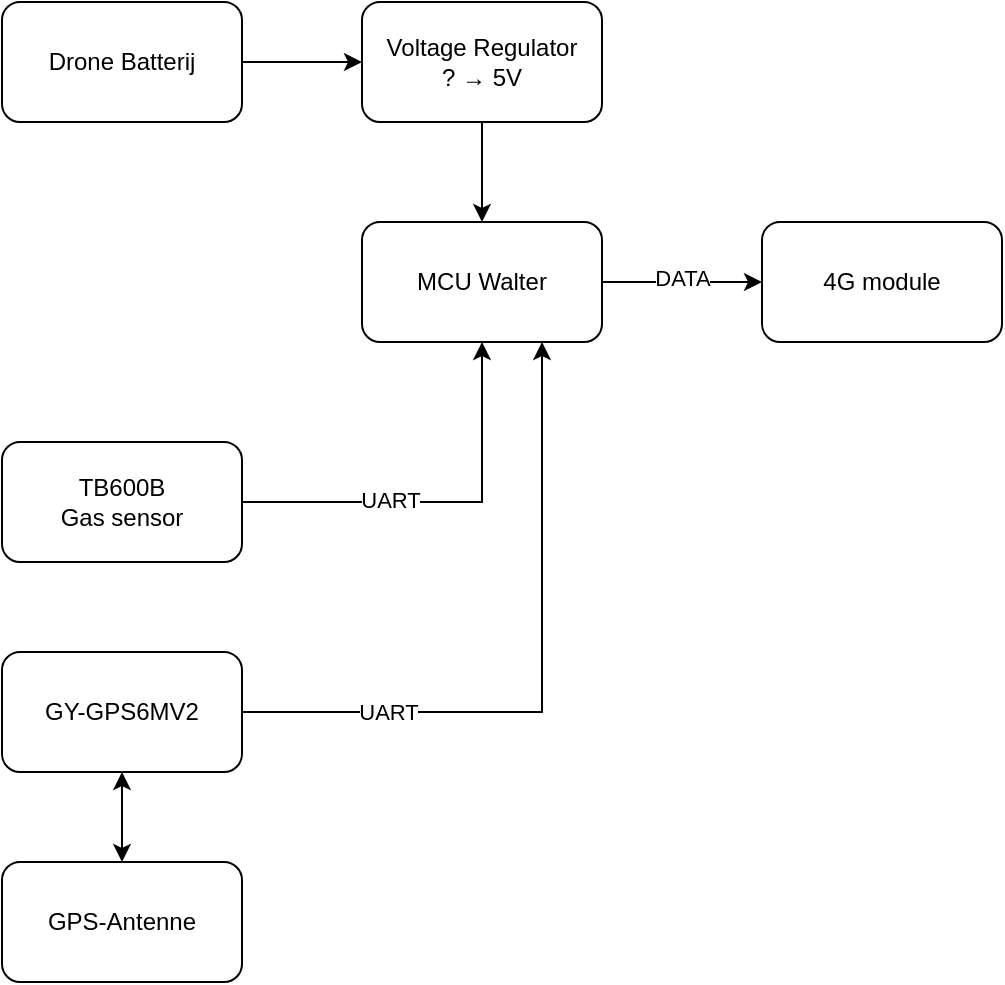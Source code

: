<mxfile version="28.1.2">
  <diagram name="Pagina-1" id="JO6hLtCz7H8hYkKohs2n">
    <mxGraphModel dx="508" dy="714" grid="1" gridSize="10" guides="1" tooltips="1" connect="1" arrows="1" fold="1" page="1" pageScale="1" pageWidth="827" pageHeight="1169" math="0" shadow="0">
      <root>
        <mxCell id="0" />
        <mxCell id="1" parent="0" />
        <mxCell id="c36ln-nHpkeXtFYQ0u1W-3" style="edgeStyle=orthogonalEdgeStyle;rounded=0;orthogonalLoop=1;jettySize=auto;html=1;exitX=1;exitY=0.5;exitDx=0;exitDy=0;entryX=0;entryY=0.5;entryDx=0;entryDy=0;" edge="1" parent="1" source="c36ln-nHpkeXtFYQ0u1W-1" target="c36ln-nHpkeXtFYQ0u1W-2">
          <mxGeometry relative="1" as="geometry" />
        </mxCell>
        <mxCell id="c36ln-nHpkeXtFYQ0u1W-1" value="Drone Batterij" style="rounded=1;whiteSpace=wrap;html=1;" vertex="1" parent="1">
          <mxGeometry x="90" y="200" width="120" height="60" as="geometry" />
        </mxCell>
        <mxCell id="c36ln-nHpkeXtFYQ0u1W-5" style="edgeStyle=orthogonalEdgeStyle;rounded=0;orthogonalLoop=1;jettySize=auto;html=1;exitX=0.5;exitY=1;exitDx=0;exitDy=0;entryX=0.5;entryY=0;entryDx=0;entryDy=0;" edge="1" parent="1" source="c36ln-nHpkeXtFYQ0u1W-2" target="c36ln-nHpkeXtFYQ0u1W-4">
          <mxGeometry relative="1" as="geometry" />
        </mxCell>
        <mxCell id="c36ln-nHpkeXtFYQ0u1W-2" value="Voltage Regulator&lt;br&gt;? → 5V" style="rounded=1;whiteSpace=wrap;html=1;" vertex="1" parent="1">
          <mxGeometry x="270" y="200" width="120" height="60" as="geometry" />
        </mxCell>
        <mxCell id="c36ln-nHpkeXtFYQ0u1W-7" style="edgeStyle=orthogonalEdgeStyle;rounded=0;orthogonalLoop=1;jettySize=auto;html=1;exitX=1;exitY=0.5;exitDx=0;exitDy=0;entryX=0;entryY=0.5;entryDx=0;entryDy=0;" edge="1" parent="1" source="c36ln-nHpkeXtFYQ0u1W-4" target="c36ln-nHpkeXtFYQ0u1W-6">
          <mxGeometry relative="1" as="geometry" />
        </mxCell>
        <mxCell id="c36ln-nHpkeXtFYQ0u1W-8" value="DATA" style="edgeLabel;html=1;align=center;verticalAlign=middle;resizable=0;points=[];" vertex="1" connectable="0" parent="c36ln-nHpkeXtFYQ0u1W-7">
          <mxGeometry x="-0.195" y="2" relative="1" as="geometry">
            <mxPoint x="8" as="offset" />
          </mxGeometry>
        </mxCell>
        <mxCell id="c36ln-nHpkeXtFYQ0u1W-4" value="MCU Walter" style="rounded=1;whiteSpace=wrap;html=1;" vertex="1" parent="1">
          <mxGeometry x="270" y="310" width="120" height="60" as="geometry" />
        </mxCell>
        <mxCell id="c36ln-nHpkeXtFYQ0u1W-6" value="4G module" style="rounded=1;whiteSpace=wrap;html=1;" vertex="1" parent="1">
          <mxGeometry x="470" y="310" width="120" height="60" as="geometry" />
        </mxCell>
        <mxCell id="c36ln-nHpkeXtFYQ0u1W-10" style="edgeStyle=orthogonalEdgeStyle;rounded=0;orthogonalLoop=1;jettySize=auto;html=1;exitX=1;exitY=0.5;exitDx=0;exitDy=0;entryX=0.5;entryY=1;entryDx=0;entryDy=0;" edge="1" parent="1" source="c36ln-nHpkeXtFYQ0u1W-9" target="c36ln-nHpkeXtFYQ0u1W-4">
          <mxGeometry relative="1" as="geometry" />
        </mxCell>
        <mxCell id="c36ln-nHpkeXtFYQ0u1W-12" value="UART" style="edgeLabel;html=1;align=center;verticalAlign=middle;resizable=0;points=[];" vertex="1" connectable="0" parent="c36ln-nHpkeXtFYQ0u1W-10">
          <mxGeometry x="-0.26" y="1" relative="1" as="geometry">
            <mxPoint as="offset" />
          </mxGeometry>
        </mxCell>
        <mxCell id="c36ln-nHpkeXtFYQ0u1W-9" value="TB600B&lt;br&gt;Gas sensor" style="rounded=1;whiteSpace=wrap;html=1;" vertex="1" parent="1">
          <mxGeometry x="90" y="420" width="120" height="60" as="geometry" />
        </mxCell>
        <mxCell id="c36ln-nHpkeXtFYQ0u1W-13" style="edgeStyle=orthogonalEdgeStyle;rounded=0;orthogonalLoop=1;jettySize=auto;html=1;exitX=1;exitY=0.5;exitDx=0;exitDy=0;entryX=0.75;entryY=1;entryDx=0;entryDy=0;" edge="1" parent="1" source="c36ln-nHpkeXtFYQ0u1W-11" target="c36ln-nHpkeXtFYQ0u1W-4">
          <mxGeometry relative="1" as="geometry" />
        </mxCell>
        <mxCell id="c36ln-nHpkeXtFYQ0u1W-14" value="UART" style="edgeLabel;html=1;align=center;verticalAlign=middle;resizable=0;points=[];" vertex="1" connectable="0" parent="c36ln-nHpkeXtFYQ0u1W-13">
          <mxGeometry x="-0.564" relative="1" as="geometry">
            <mxPoint as="offset" />
          </mxGeometry>
        </mxCell>
        <mxCell id="c36ln-nHpkeXtFYQ0u1W-16" style="edgeStyle=orthogonalEdgeStyle;rounded=0;orthogonalLoop=1;jettySize=auto;html=1;exitX=0.5;exitY=1;exitDx=0;exitDy=0;entryX=0.5;entryY=0;entryDx=0;entryDy=0;startArrow=classic;startFill=1;" edge="1" parent="1" source="c36ln-nHpkeXtFYQ0u1W-11" target="c36ln-nHpkeXtFYQ0u1W-15">
          <mxGeometry relative="1" as="geometry" />
        </mxCell>
        <mxCell id="c36ln-nHpkeXtFYQ0u1W-11" value="GY-GPS6MV2" style="rounded=1;whiteSpace=wrap;html=1;" vertex="1" parent="1">
          <mxGeometry x="90" y="525" width="120" height="60" as="geometry" />
        </mxCell>
        <mxCell id="c36ln-nHpkeXtFYQ0u1W-15" value="GPS-Antenne" style="rounded=1;whiteSpace=wrap;html=1;" vertex="1" parent="1">
          <mxGeometry x="90" y="630" width="120" height="60" as="geometry" />
        </mxCell>
      </root>
    </mxGraphModel>
  </diagram>
</mxfile>
